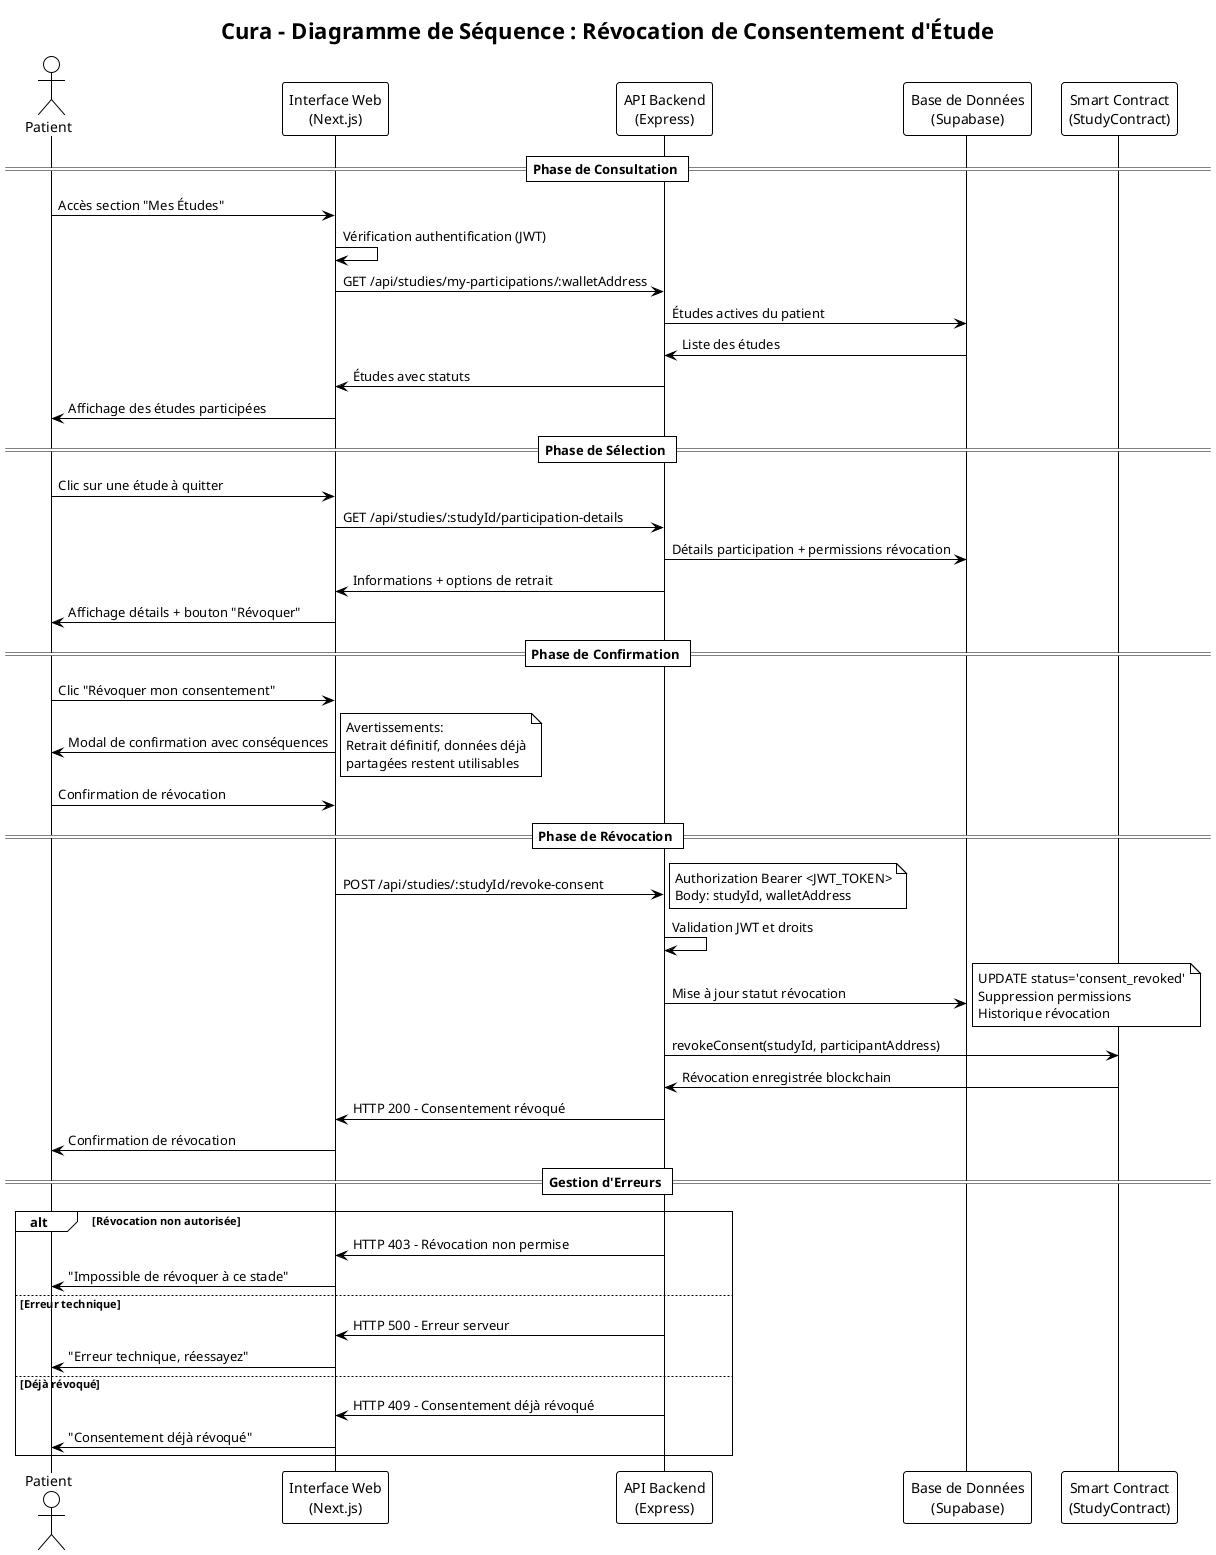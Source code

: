 @startuml Consent_Revocation_Sequence
!theme plain

title Cura - Diagramme de Séquence : Révocation de Consentement d'Étude

actor "Patient" as Patient
participant "Interface Web\n(Next.js)" as Frontend
participant "API Backend\n(Express)" as Backend
participant "Base de Données\n(Supabase)" as Database
participant "Smart Contract\n(StudyContract)" as StudyContract

== Phase de Consultation ==
Patient -> Frontend : Accès section "Mes Études"
Frontend -> Frontend : Vérification authentification (JWT)
Frontend -> Backend : GET /api/studies/my-participations/:walletAddress
Backend -> Database : Études actives du patient
Database -> Backend : Liste des études
Backend -> Frontend : Études avec statuts
Frontend -> Patient : Affichage des études participées

== Phase de Sélection ==
Patient -> Frontend : Clic sur une étude à quitter
Frontend -> Backend : GET /api/studies/:studyId/participation-details
Backend -> Database : Détails participation + permissions révocation
Backend -> Frontend : Informations + options de retrait
Frontend -> Patient : Affichage détails + bouton "Révoquer"

== Phase de Confirmation ==
Patient -> Frontend : Clic "Révoquer mon consentement"
Frontend -> Patient : Modal de confirmation avec conséquences
note right
Avertissements:
Retrait définitif, données déjà
partagées restent utilisables
end note

Patient -> Frontend : Confirmation de révocation

== Phase de Révocation ==
Frontend -> Backend : POST /api/studies/:studyId/revoke-consent
note right
Authorization Bearer <JWT_TOKEN>
Body: studyId, walletAddress
end note

Backend -> Backend : Validation JWT et droits

Backend -> Database : Mise à jour statut révocation
note right
UPDATE status='consent_revoked'
Suppression permissions
Historique révocation
end note

Backend -> StudyContract : revokeConsent(studyId, participantAddress)
StudyContract -> Backend : Révocation enregistrée blockchain

Backend -> Frontend : HTTP 200 - Consentement révoqué
Frontend -> Patient : Confirmation de révocation

== Gestion d'Erreurs ==
alt Révocation non autorisée
    Backend -> Frontend : HTTP 403 - Révocation non permise
    Frontend -> Patient : "Impossible de révoquer à ce stade"
else Erreur technique
    Backend -> Frontend : HTTP 500 - Erreur serveur
    Frontend -> Patient : "Erreur technique, réessayez"
else Déjà révoqué
    Backend -> Frontend : HTTP 409 - Consentement déjà révoqué
    Frontend -> Patient : "Consentement déjà révoqué"
end

@enduml